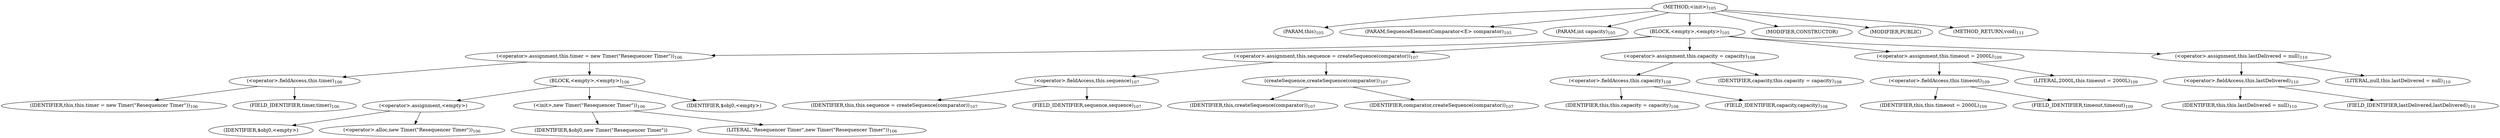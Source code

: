 digraph "&lt;init&gt;" {  
"90" [label = <(METHOD,&lt;init&gt;)<SUB>105</SUB>> ]
"6" [label = <(PARAM,this)<SUB>105</SUB>> ]
"91" [label = <(PARAM,SequenceElementComparator&lt;E&gt; comparator)<SUB>105</SUB>> ]
"92" [label = <(PARAM,int capacity)<SUB>105</SUB>> ]
"93" [label = <(BLOCK,&lt;empty&gt;,&lt;empty&gt;)<SUB>105</SUB>> ]
"94" [label = <(&lt;operator&gt;.assignment,this.timer = new Timer(&quot;Resequencer Timer&quot;))<SUB>106</SUB>> ]
"95" [label = <(&lt;operator&gt;.fieldAccess,this.timer)<SUB>106</SUB>> ]
"5" [label = <(IDENTIFIER,this,this.timer = new Timer(&quot;Resequencer Timer&quot;))<SUB>106</SUB>> ]
"96" [label = <(FIELD_IDENTIFIER,timer,timer)<SUB>106</SUB>> ]
"97" [label = <(BLOCK,&lt;empty&gt;,&lt;empty&gt;)<SUB>106</SUB>> ]
"98" [label = <(&lt;operator&gt;.assignment,&lt;empty&gt;)> ]
"99" [label = <(IDENTIFIER,$obj0,&lt;empty&gt;)> ]
"100" [label = <(&lt;operator&gt;.alloc,new Timer(&quot;Resequencer Timer&quot;))<SUB>106</SUB>> ]
"101" [label = <(&lt;init&gt;,new Timer(&quot;Resequencer Timer&quot;))<SUB>106</SUB>> ]
"102" [label = <(IDENTIFIER,$obj0,new Timer(&quot;Resequencer Timer&quot;))> ]
"103" [label = <(LITERAL,&quot;Resequencer Timer&quot;,new Timer(&quot;Resequencer Timer&quot;))<SUB>106</SUB>> ]
"104" [label = <(IDENTIFIER,$obj0,&lt;empty&gt;)> ]
"105" [label = <(&lt;operator&gt;.assignment,this.sequence = createSequence(comparator))<SUB>107</SUB>> ]
"106" [label = <(&lt;operator&gt;.fieldAccess,this.sequence)<SUB>107</SUB>> ]
"7" [label = <(IDENTIFIER,this,this.sequence = createSequence(comparator))<SUB>107</SUB>> ]
"107" [label = <(FIELD_IDENTIFIER,sequence,sequence)<SUB>107</SUB>> ]
"108" [label = <(createSequence,createSequence(comparator))<SUB>107</SUB>> ]
"8" [label = <(IDENTIFIER,this,createSequence(comparator))<SUB>107</SUB>> ]
"109" [label = <(IDENTIFIER,comparator,createSequence(comparator))<SUB>107</SUB>> ]
"110" [label = <(&lt;operator&gt;.assignment,this.capacity = capacity)<SUB>108</SUB>> ]
"111" [label = <(&lt;operator&gt;.fieldAccess,this.capacity)<SUB>108</SUB>> ]
"9" [label = <(IDENTIFIER,this,this.capacity = capacity)<SUB>108</SUB>> ]
"112" [label = <(FIELD_IDENTIFIER,capacity,capacity)<SUB>108</SUB>> ]
"113" [label = <(IDENTIFIER,capacity,this.capacity = capacity)<SUB>108</SUB>> ]
"114" [label = <(&lt;operator&gt;.assignment,this.timeout = 2000L)<SUB>109</SUB>> ]
"115" [label = <(&lt;operator&gt;.fieldAccess,this.timeout)<SUB>109</SUB>> ]
"10" [label = <(IDENTIFIER,this,this.timeout = 2000L)<SUB>109</SUB>> ]
"116" [label = <(FIELD_IDENTIFIER,timeout,timeout)<SUB>109</SUB>> ]
"117" [label = <(LITERAL,2000L,this.timeout = 2000L)<SUB>109</SUB>> ]
"118" [label = <(&lt;operator&gt;.assignment,this.lastDelivered = null)<SUB>110</SUB>> ]
"119" [label = <(&lt;operator&gt;.fieldAccess,this.lastDelivered)<SUB>110</SUB>> ]
"11" [label = <(IDENTIFIER,this,this.lastDelivered = null)<SUB>110</SUB>> ]
"120" [label = <(FIELD_IDENTIFIER,lastDelivered,lastDelivered)<SUB>110</SUB>> ]
"121" [label = <(LITERAL,null,this.lastDelivered = null)<SUB>110</SUB>> ]
"122" [label = <(MODIFIER,CONSTRUCTOR)> ]
"123" [label = <(MODIFIER,PUBLIC)> ]
"124" [label = <(METHOD_RETURN,void)<SUB>111</SUB>> ]
  "90" -> "6" 
  "90" -> "91" 
  "90" -> "92" 
  "90" -> "93" 
  "90" -> "122" 
  "90" -> "123" 
  "90" -> "124" 
  "93" -> "94" 
  "93" -> "105" 
  "93" -> "110" 
  "93" -> "114" 
  "93" -> "118" 
  "94" -> "95" 
  "94" -> "97" 
  "95" -> "5" 
  "95" -> "96" 
  "97" -> "98" 
  "97" -> "101" 
  "97" -> "104" 
  "98" -> "99" 
  "98" -> "100" 
  "101" -> "102" 
  "101" -> "103" 
  "105" -> "106" 
  "105" -> "108" 
  "106" -> "7" 
  "106" -> "107" 
  "108" -> "8" 
  "108" -> "109" 
  "110" -> "111" 
  "110" -> "113" 
  "111" -> "9" 
  "111" -> "112" 
  "114" -> "115" 
  "114" -> "117" 
  "115" -> "10" 
  "115" -> "116" 
  "118" -> "119" 
  "118" -> "121" 
  "119" -> "11" 
  "119" -> "120" 
}
